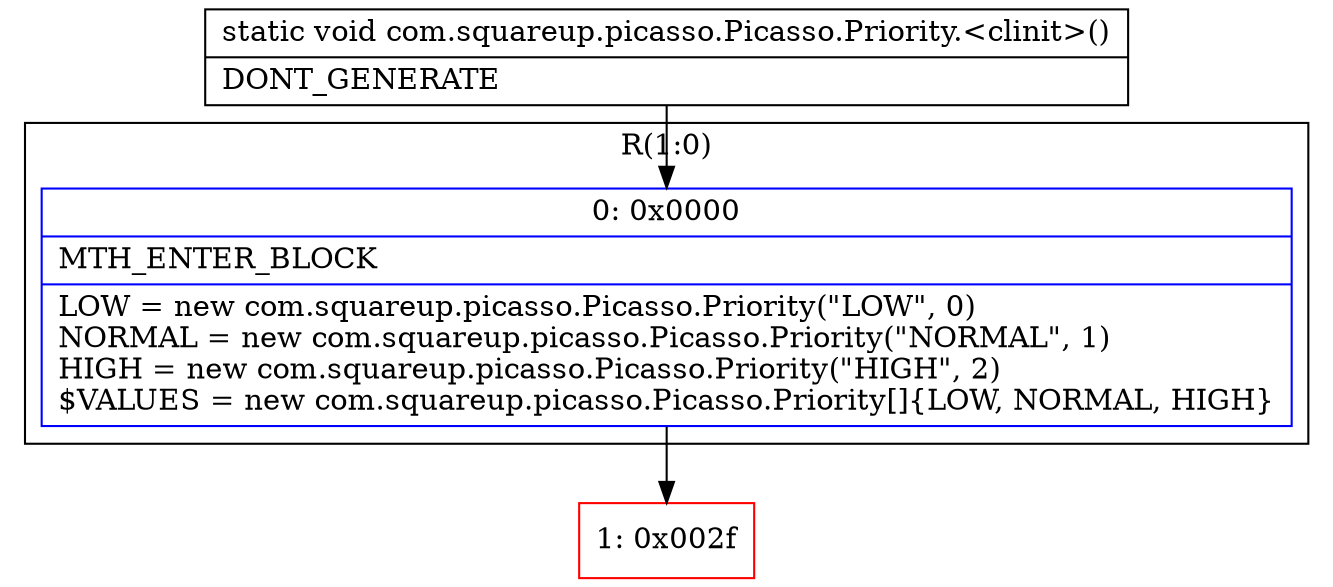 digraph "CFG forcom.squareup.picasso.Picasso.Priority.\<clinit\>()V" {
subgraph cluster_Region_587873848 {
label = "R(1:0)";
node [shape=record,color=blue];
Node_0 [shape=record,label="{0\:\ 0x0000|MTH_ENTER_BLOCK\l|LOW = new com.squareup.picasso.Picasso.Priority(\"LOW\", 0)\lNORMAL = new com.squareup.picasso.Picasso.Priority(\"NORMAL\", 1)\lHIGH = new com.squareup.picasso.Picasso.Priority(\"HIGH\", 2)\l$VALUES = new com.squareup.picasso.Picasso.Priority[]\{LOW, NORMAL, HIGH\}\l}"];
}
Node_1 [shape=record,color=red,label="{1\:\ 0x002f}"];
MethodNode[shape=record,label="{static void com.squareup.picasso.Picasso.Priority.\<clinit\>()  | DONT_GENERATE\l}"];
MethodNode -> Node_0;
Node_0 -> Node_1;
}

